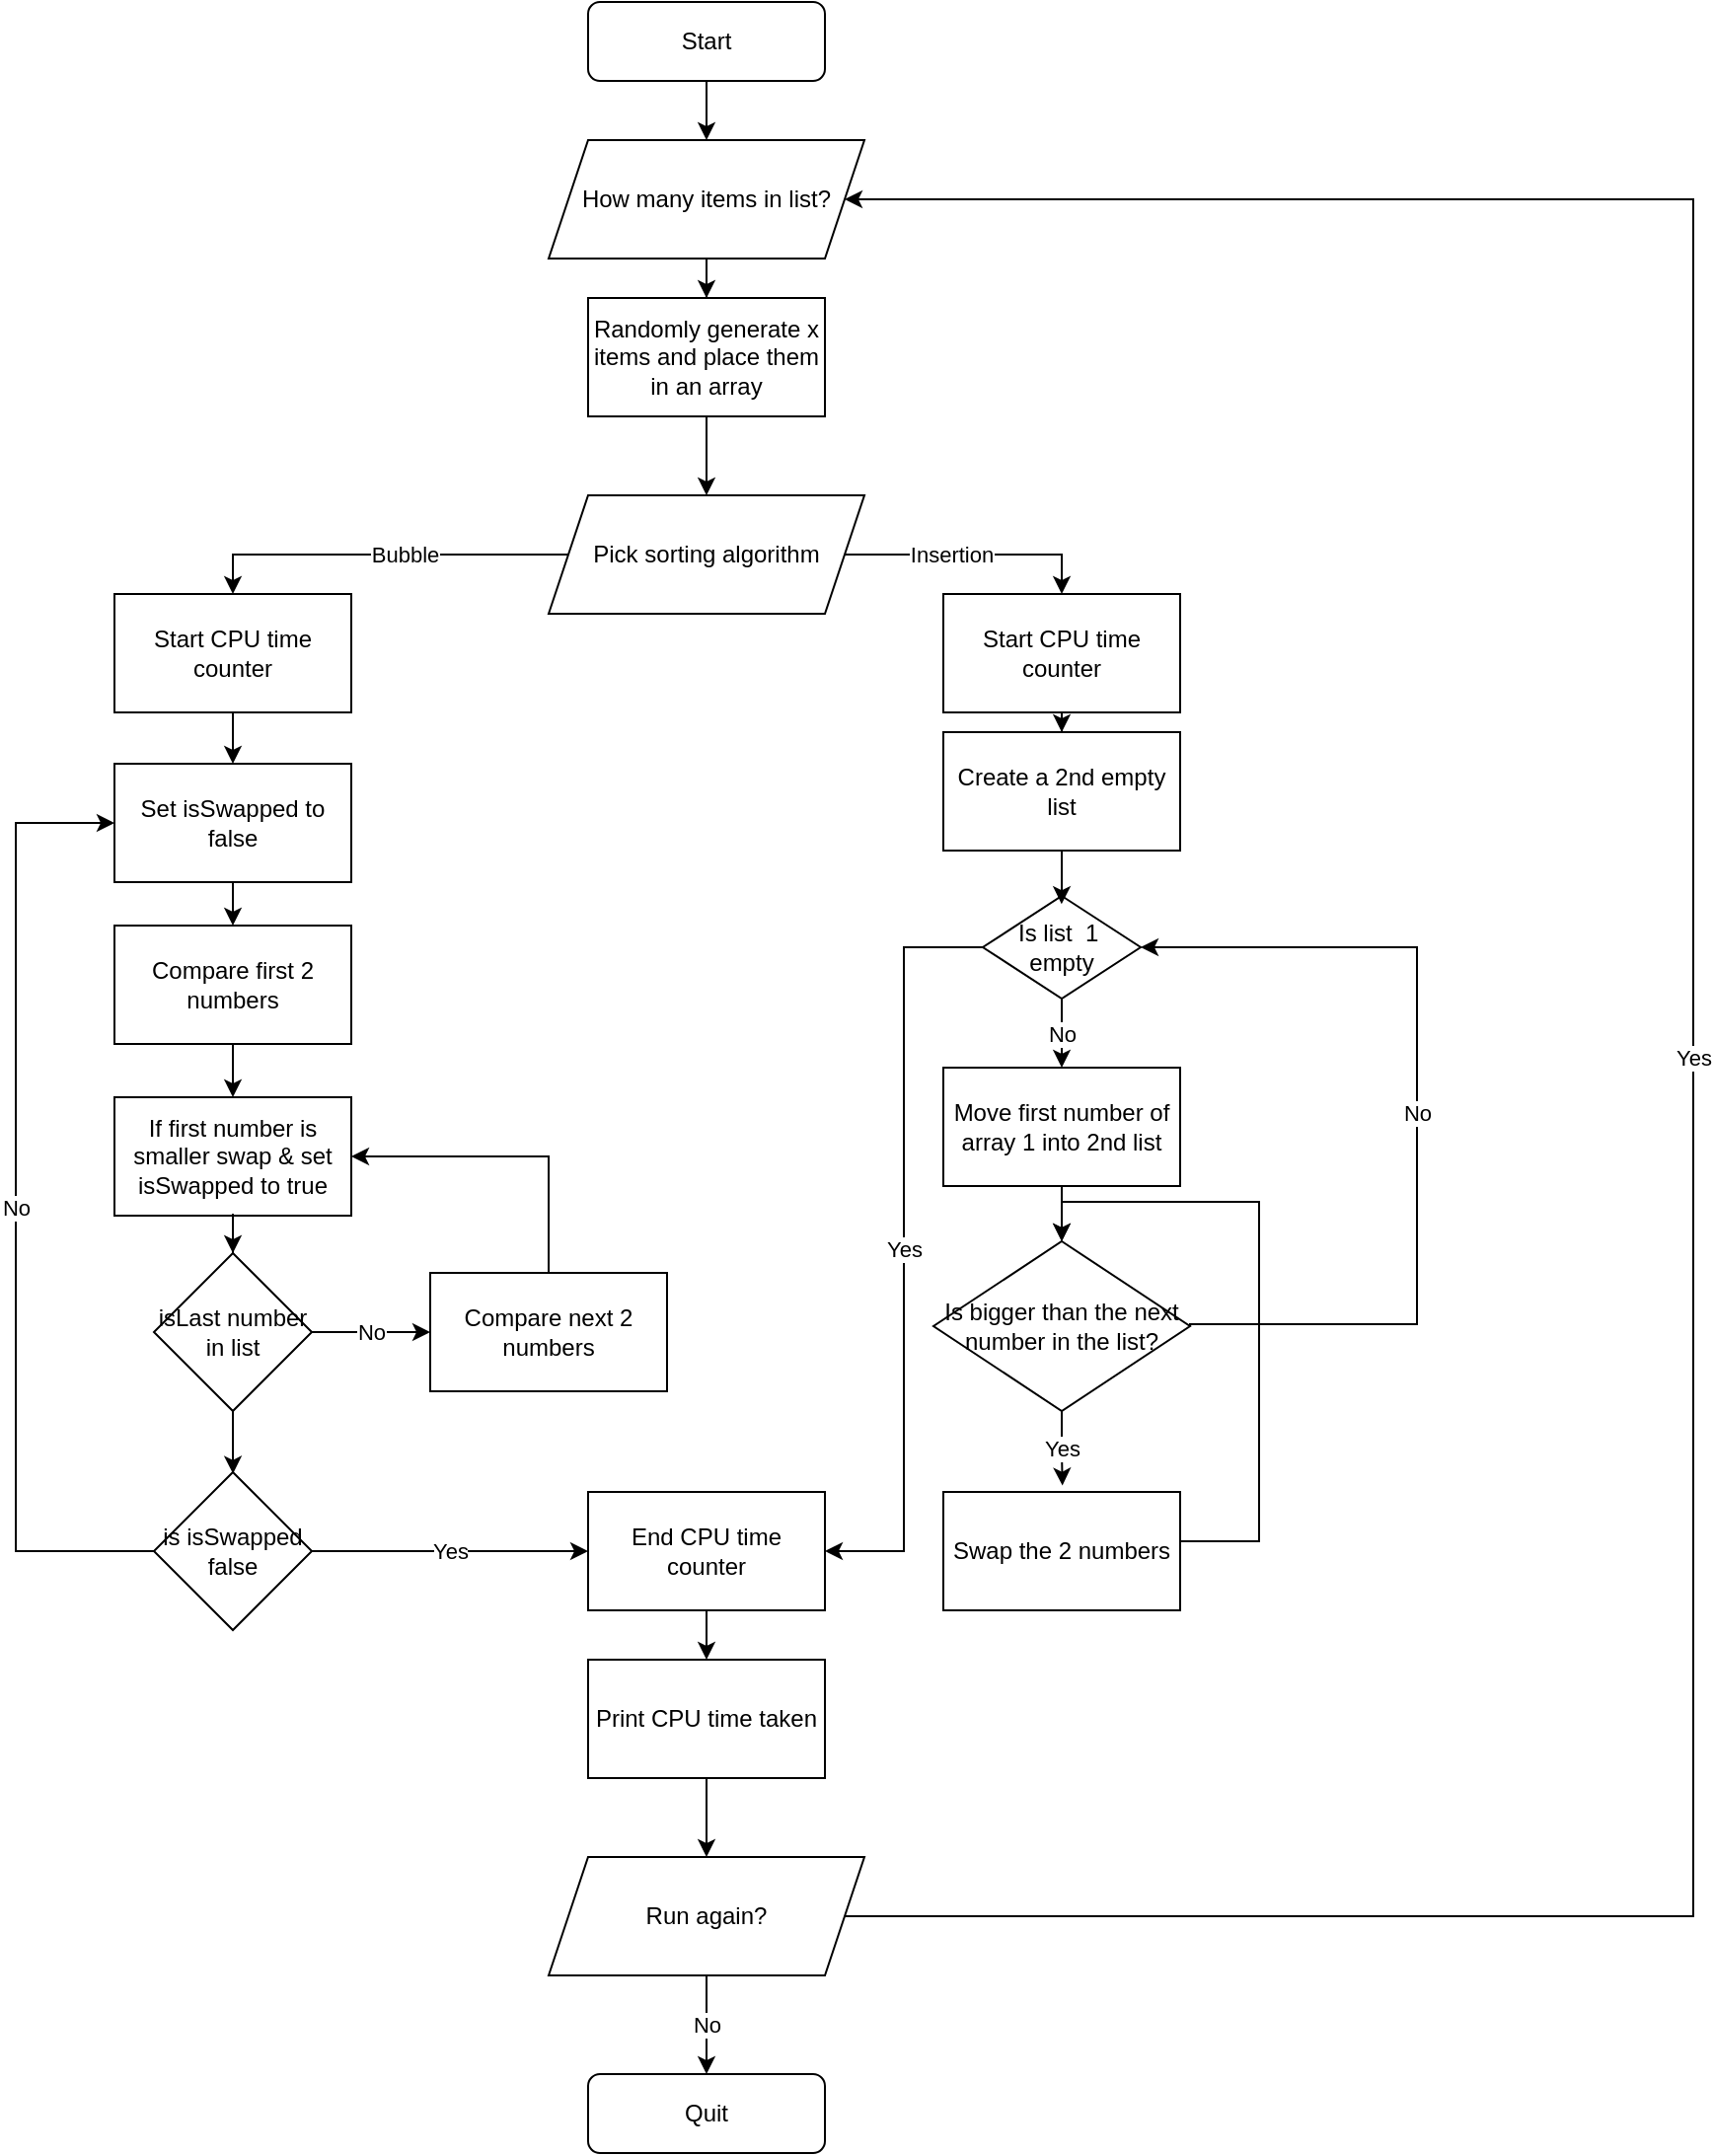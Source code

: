 <mxfile version="22.1.0" type="device">
  <diagram id="C5RBs43oDa-KdzZeNtuy" name="Page-1">
    <mxGraphModel dx="2272" dy="772" grid="1" gridSize="10" guides="1" tooltips="1" connect="1" arrows="1" fold="1" page="1" pageScale="1" pageWidth="827" pageHeight="1169" math="0" shadow="0">
      <root>
        <mxCell id="WIyWlLk6GJQsqaUBKTNV-0" />
        <mxCell id="WIyWlLk6GJQsqaUBKTNV-1" parent="WIyWlLk6GJQsqaUBKTNV-0" />
        <mxCell id="cEoIS4d8Jn4WhLdN-5tV-4" style="edgeStyle=orthogonalEdgeStyle;rounded=0;orthogonalLoop=1;jettySize=auto;html=1;entryX=0.5;entryY=0;entryDx=0;entryDy=0;" parent="WIyWlLk6GJQsqaUBKTNV-1" source="WIyWlLk6GJQsqaUBKTNV-3" target="cEoIS4d8Jn4WhLdN-5tV-0" edge="1">
          <mxGeometry relative="1" as="geometry" />
        </mxCell>
        <mxCell id="WIyWlLk6GJQsqaUBKTNV-3" value="Start" style="rounded=1;whiteSpace=wrap;html=1;fontSize=12;glass=0;strokeWidth=1;shadow=0;" parent="WIyWlLk6GJQsqaUBKTNV-1" vertex="1">
          <mxGeometry x="-630" y="20" width="120" height="40" as="geometry" />
        </mxCell>
        <mxCell id="cEoIS4d8Jn4WhLdN-5tV-3" style="edgeStyle=orthogonalEdgeStyle;rounded=0;orthogonalLoop=1;jettySize=auto;html=1;" parent="WIyWlLk6GJQsqaUBKTNV-1" source="cEoIS4d8Jn4WhLdN-5tV-0" target="cEoIS4d8Jn4WhLdN-5tV-1" edge="1">
          <mxGeometry relative="1" as="geometry" />
        </mxCell>
        <mxCell id="cEoIS4d8Jn4WhLdN-5tV-0" value="How many items in list?" style="shape=parallelogram;perimeter=parallelogramPerimeter;whiteSpace=wrap;html=1;fixedSize=1;" parent="WIyWlLk6GJQsqaUBKTNV-1" vertex="1">
          <mxGeometry x="-650" y="90" width="160" height="60" as="geometry" />
        </mxCell>
        <mxCell id="cEoIS4d8Jn4WhLdN-5tV-6" style="edgeStyle=orthogonalEdgeStyle;rounded=0;orthogonalLoop=1;jettySize=auto;html=1;" parent="WIyWlLk6GJQsqaUBKTNV-1" source="cEoIS4d8Jn4WhLdN-5tV-1" target="cEoIS4d8Jn4WhLdN-5tV-5" edge="1">
          <mxGeometry relative="1" as="geometry" />
        </mxCell>
        <mxCell id="cEoIS4d8Jn4WhLdN-5tV-1" value="Randomly generate x items and place them in an array" style="rounded=0;whiteSpace=wrap;html=1;" parent="WIyWlLk6GJQsqaUBKTNV-1" vertex="1">
          <mxGeometry x="-630" y="170" width="120" height="60" as="geometry" />
        </mxCell>
        <mxCell id="cEoIS4d8Jn4WhLdN-5tV-10" value="&lt;div&gt;Insertion&lt;br&gt;&lt;/div&gt;" style="edgeStyle=orthogonalEdgeStyle;rounded=0;orthogonalLoop=1;jettySize=auto;html=1;entryX=0.5;entryY=0;entryDx=0;entryDy=0;" parent="WIyWlLk6GJQsqaUBKTNV-1" source="cEoIS4d8Jn4WhLdN-5tV-5" target="cEoIS4d8Jn4WhLdN-5tV-9" edge="1">
          <mxGeometry x="-0.176" relative="1" as="geometry">
            <mxPoint as="offset" />
          </mxGeometry>
        </mxCell>
        <mxCell id="cEoIS4d8Jn4WhLdN-5tV-11" value="&lt;div&gt;Bubble&lt;/div&gt;" style="edgeStyle=orthogonalEdgeStyle;rounded=0;orthogonalLoop=1;jettySize=auto;html=1;entryX=0.5;entryY=0;entryDx=0;entryDy=0;" parent="WIyWlLk6GJQsqaUBKTNV-1" source="cEoIS4d8Jn4WhLdN-5tV-5" target="cEoIS4d8Jn4WhLdN-5tV-7" edge="1">
          <mxGeometry x="-0.125" relative="1" as="geometry">
            <mxPoint as="offset" />
          </mxGeometry>
        </mxCell>
        <mxCell id="cEoIS4d8Jn4WhLdN-5tV-5" value="Pick sorting algorithm" style="shape=parallelogram;perimeter=parallelogramPerimeter;whiteSpace=wrap;html=1;fixedSize=1;" parent="WIyWlLk6GJQsqaUBKTNV-1" vertex="1">
          <mxGeometry x="-650" y="270" width="160" height="60" as="geometry" />
        </mxCell>
        <mxCell id="cEoIS4d8Jn4WhLdN-5tV-39" style="edgeStyle=orthogonalEdgeStyle;rounded=0;orthogonalLoop=1;jettySize=auto;html=1;" parent="WIyWlLk6GJQsqaUBKTNV-1" source="4BnCEi7belw13SmN_g7K-0" target="cEoIS4d8Jn4WhLdN-5tV-38" edge="1">
          <mxGeometry relative="1" as="geometry" />
        </mxCell>
        <mxCell id="cEoIS4d8Jn4WhLdN-5tV-7" value="Start CPU time counter" style="rounded=0;whiteSpace=wrap;html=1;" parent="WIyWlLk6GJQsqaUBKTNV-1" vertex="1">
          <mxGeometry x="-870" y="320" width="120" height="60" as="geometry" />
        </mxCell>
        <mxCell id="cEoIS4d8Jn4WhLdN-5tV-14" style="edgeStyle=orthogonalEdgeStyle;rounded=0;orthogonalLoop=1;jettySize=auto;html=1;entryX=0.5;entryY=0;entryDx=0;entryDy=0;" parent="WIyWlLk6GJQsqaUBKTNV-1" source="cEoIS4d8Jn4WhLdN-5tV-9" target="cEoIS4d8Jn4WhLdN-5tV-13" edge="1">
          <mxGeometry relative="1" as="geometry" />
        </mxCell>
        <mxCell id="cEoIS4d8Jn4WhLdN-5tV-9" value="Start CPU time counter" style="rounded=0;whiteSpace=wrap;html=1;" parent="WIyWlLk6GJQsqaUBKTNV-1" vertex="1">
          <mxGeometry x="-450" y="320" width="120" height="60" as="geometry" />
        </mxCell>
        <mxCell id="cEoIS4d8Jn4WhLdN-5tV-13" value="&lt;div&gt;Create a 2nd empty list&lt;/div&gt;" style="rounded=0;whiteSpace=wrap;html=1;" parent="WIyWlLk6GJQsqaUBKTNV-1" vertex="1">
          <mxGeometry x="-450" y="390" width="120" height="60" as="geometry" />
        </mxCell>
        <mxCell id="cEoIS4d8Jn4WhLdN-5tV-18" style="edgeStyle=orthogonalEdgeStyle;rounded=0;orthogonalLoop=1;jettySize=auto;html=1;entryX=0.5;entryY=0;entryDx=0;entryDy=0;" parent="WIyWlLk6GJQsqaUBKTNV-1" source="cEoIS4d8Jn4WhLdN-5tV-15" target="4BnCEi7belw13SmN_g7K-5" edge="1">
          <mxGeometry relative="1" as="geometry">
            <mxPoint x="-390" y="660" as="targetPoint" />
          </mxGeometry>
        </mxCell>
        <mxCell id="cEoIS4d8Jn4WhLdN-5tV-15" value="Move first number of array 1 into 2nd list" style="rounded=0;whiteSpace=wrap;html=1;" parent="WIyWlLk6GJQsqaUBKTNV-1" vertex="1">
          <mxGeometry x="-450" y="560" width="120" height="60" as="geometry" />
        </mxCell>
        <mxCell id="cEoIS4d8Jn4WhLdN-5tV-28" value="No" style="edgeStyle=orthogonalEdgeStyle;rounded=0;orthogonalLoop=1;jettySize=auto;html=1;entryX=1;entryY=0.5;entryDx=0;entryDy=0;exitX=1;exitY=0.5;exitDx=0;exitDy=0;" parent="WIyWlLk6GJQsqaUBKTNV-1" source="4BnCEi7belw13SmN_g7K-5" target="cEoIS4d8Jn4WhLdN-5tV-20" edge="1">
          <mxGeometry relative="1" as="geometry">
            <Array as="points">
              <mxPoint x="-325" y="690" />
              <mxPoint x="-210" y="690" />
              <mxPoint x="-210" y="499" />
            </Array>
            <mxPoint x="-330" y="690" as="sourcePoint" />
          </mxGeometry>
        </mxCell>
        <mxCell id="cEoIS4d8Jn4WhLdN-5tV-24" value="&lt;div&gt;No&lt;/div&gt;" style="edgeStyle=orthogonalEdgeStyle;rounded=0;orthogonalLoop=1;jettySize=auto;html=1;entryX=0.5;entryY=0;entryDx=0;entryDy=0;" parent="WIyWlLk6GJQsqaUBKTNV-1" source="cEoIS4d8Jn4WhLdN-5tV-20" target="cEoIS4d8Jn4WhLdN-5tV-15" edge="1">
          <mxGeometry relative="1" as="geometry" />
        </mxCell>
        <mxCell id="cEoIS4d8Jn4WhLdN-5tV-29" value="Yes" style="edgeStyle=orthogonalEdgeStyle;rounded=0;orthogonalLoop=1;jettySize=auto;html=1;entryX=1;entryY=0.5;entryDx=0;entryDy=0;" parent="WIyWlLk6GJQsqaUBKTNV-1" source="cEoIS4d8Jn4WhLdN-5tV-20" target="cEoIS4d8Jn4WhLdN-5tV-25" edge="1">
          <mxGeometry relative="1" as="geometry" />
        </mxCell>
        <mxCell id="cEoIS4d8Jn4WhLdN-5tV-20" value="&lt;div&gt;Is list&amp;nbsp; 1&amp;nbsp;&lt;/div&gt;&lt;div&gt;empty&lt;/div&gt;" style="rhombus;whiteSpace=wrap;html=1;" parent="WIyWlLk6GJQsqaUBKTNV-1" vertex="1">
          <mxGeometry x="-430" y="473" width="80" height="52" as="geometry" />
        </mxCell>
        <mxCell id="cEoIS4d8Jn4WhLdN-5tV-21" style="edgeStyle=orthogonalEdgeStyle;rounded=0;orthogonalLoop=1;jettySize=auto;html=1;entryX=0.499;entryY=0.079;entryDx=0;entryDy=0;entryPerimeter=0;" parent="WIyWlLk6GJQsqaUBKTNV-1" source="cEoIS4d8Jn4WhLdN-5tV-13" target="cEoIS4d8Jn4WhLdN-5tV-20" edge="1">
          <mxGeometry relative="1" as="geometry" />
        </mxCell>
        <mxCell id="cEoIS4d8Jn4WhLdN-5tV-34" style="edgeStyle=orthogonalEdgeStyle;rounded=0;orthogonalLoop=1;jettySize=auto;html=1;entryX=0.5;entryY=0;entryDx=0;entryDy=0;" parent="WIyWlLk6GJQsqaUBKTNV-1" source="cEoIS4d8Jn4WhLdN-5tV-25" target="cEoIS4d8Jn4WhLdN-5tV-30" edge="1">
          <mxGeometry relative="1" as="geometry" />
        </mxCell>
        <mxCell id="cEoIS4d8Jn4WhLdN-5tV-25" value="End CPU time counter" style="rounded=0;whiteSpace=wrap;html=1;" parent="WIyWlLk6GJQsqaUBKTNV-1" vertex="1">
          <mxGeometry x="-630" y="775" width="120" height="60" as="geometry" />
        </mxCell>
        <mxCell id="cEoIS4d8Jn4WhLdN-5tV-35" style="edgeStyle=orthogonalEdgeStyle;rounded=0;orthogonalLoop=1;jettySize=auto;html=1;" parent="WIyWlLk6GJQsqaUBKTNV-1" source="cEoIS4d8Jn4WhLdN-5tV-30" target="cEoIS4d8Jn4WhLdN-5tV-33" edge="1">
          <mxGeometry relative="1" as="geometry" />
        </mxCell>
        <mxCell id="cEoIS4d8Jn4WhLdN-5tV-30" value="Print CPU time taken" style="rounded=0;whiteSpace=wrap;html=1;" parent="WIyWlLk6GJQsqaUBKTNV-1" vertex="1">
          <mxGeometry x="-630" y="860" width="120" height="60" as="geometry" />
        </mxCell>
        <mxCell id="cEoIS4d8Jn4WhLdN-5tV-32" value="Quit" style="rounded=1;whiteSpace=wrap;html=1;fontSize=12;glass=0;strokeWidth=1;shadow=0;" parent="WIyWlLk6GJQsqaUBKTNV-1" vertex="1">
          <mxGeometry x="-630" y="1070" width="120" height="40" as="geometry" />
        </mxCell>
        <mxCell id="cEoIS4d8Jn4WhLdN-5tV-36" value="&lt;div&gt;No&lt;/div&gt;" style="edgeStyle=orthogonalEdgeStyle;rounded=0;orthogonalLoop=1;jettySize=auto;html=1;" parent="WIyWlLk6GJQsqaUBKTNV-1" source="cEoIS4d8Jn4WhLdN-5tV-33" target="cEoIS4d8Jn4WhLdN-5tV-32" edge="1">
          <mxGeometry relative="1" as="geometry" />
        </mxCell>
        <mxCell id="cEoIS4d8Jn4WhLdN-5tV-37" value="Yes" style="edgeStyle=orthogonalEdgeStyle;rounded=0;orthogonalLoop=1;jettySize=auto;html=1;exitX=1;exitY=0.5;exitDx=0;exitDy=0;entryX=1;entryY=0.5;entryDx=0;entryDy=0;" parent="WIyWlLk6GJQsqaUBKTNV-1" source="cEoIS4d8Jn4WhLdN-5tV-33" target="cEoIS4d8Jn4WhLdN-5tV-0" edge="1">
          <mxGeometry relative="1" as="geometry">
            <Array as="points">
              <mxPoint x="-70" y="990" />
              <mxPoint x="-70" y="120" />
            </Array>
          </mxGeometry>
        </mxCell>
        <mxCell id="cEoIS4d8Jn4WhLdN-5tV-33" value="Run again?" style="shape=parallelogram;perimeter=parallelogramPerimeter;whiteSpace=wrap;html=1;fixedSize=1;" parent="WIyWlLk6GJQsqaUBKTNV-1" vertex="1">
          <mxGeometry x="-650" y="960" width="160" height="60" as="geometry" />
        </mxCell>
        <mxCell id="cEoIS4d8Jn4WhLdN-5tV-41" style="edgeStyle=orthogonalEdgeStyle;rounded=0;orthogonalLoop=1;jettySize=auto;html=1;entryX=0.5;entryY=0;entryDx=0;entryDy=0;" parent="WIyWlLk6GJQsqaUBKTNV-1" source="cEoIS4d8Jn4WhLdN-5tV-38" target="cEoIS4d8Jn4WhLdN-5tV-40" edge="1">
          <mxGeometry relative="1" as="geometry" />
        </mxCell>
        <mxCell id="cEoIS4d8Jn4WhLdN-5tV-38" value="Compare first 2 numbers" style="rounded=0;whiteSpace=wrap;html=1;" parent="WIyWlLk6GJQsqaUBKTNV-1" vertex="1">
          <mxGeometry x="-870" y="488" width="120" height="60" as="geometry" />
        </mxCell>
        <mxCell id="cEoIS4d8Jn4WhLdN-5tV-40" value="If first number is smaller swap &amp;amp; set isSwapped to true" style="rounded=0;whiteSpace=wrap;html=1;" parent="WIyWlLk6GJQsqaUBKTNV-1" vertex="1">
          <mxGeometry x="-870" y="575" width="120" height="60" as="geometry" />
        </mxCell>
        <mxCell id="4BnCEi7belw13SmN_g7K-13" style="edgeStyle=orthogonalEdgeStyle;rounded=0;orthogonalLoop=1;jettySize=auto;html=1;entryX=1;entryY=0.5;entryDx=0;entryDy=0;" edge="1" parent="WIyWlLk6GJQsqaUBKTNV-1" source="cEoIS4d8Jn4WhLdN-5tV-42" target="cEoIS4d8Jn4WhLdN-5tV-40">
          <mxGeometry relative="1" as="geometry">
            <Array as="points">
              <mxPoint x="-650" y="605" />
            </Array>
          </mxGeometry>
        </mxCell>
        <mxCell id="cEoIS4d8Jn4WhLdN-5tV-42" value="Compare next 2 numbers" style="rounded=0;whiteSpace=wrap;html=1;" parent="WIyWlLk6GJQsqaUBKTNV-1" vertex="1">
          <mxGeometry x="-710" y="664" width="120" height="60" as="geometry" />
        </mxCell>
        <mxCell id="4BnCEi7belw13SmN_g7K-1" value="" style="edgeStyle=orthogonalEdgeStyle;rounded=0;orthogonalLoop=1;jettySize=auto;html=1;" edge="1" parent="WIyWlLk6GJQsqaUBKTNV-1" source="cEoIS4d8Jn4WhLdN-5tV-7" target="4BnCEi7belw13SmN_g7K-0">
          <mxGeometry relative="1" as="geometry">
            <mxPoint x="-810" y="380" as="sourcePoint" />
            <mxPoint x="-810" y="488" as="targetPoint" />
          </mxGeometry>
        </mxCell>
        <mxCell id="4BnCEi7belw13SmN_g7K-0" value="Set isSwapped to false" style="rounded=0;whiteSpace=wrap;html=1;" vertex="1" parent="WIyWlLk6GJQsqaUBKTNV-1">
          <mxGeometry x="-870" y="406" width="120" height="60" as="geometry" />
        </mxCell>
        <mxCell id="4BnCEi7belw13SmN_g7K-8" style="edgeStyle=orthogonalEdgeStyle;rounded=0;orthogonalLoop=1;jettySize=auto;html=1;entryX=0.5;entryY=0;entryDx=0;entryDy=0;" edge="1" parent="WIyWlLk6GJQsqaUBKTNV-1" source="4BnCEi7belw13SmN_g7K-2" target="4BnCEi7belw13SmN_g7K-5">
          <mxGeometry relative="1" as="geometry">
            <Array as="points">
              <mxPoint x="-290" y="800" />
              <mxPoint x="-290" y="628" />
              <mxPoint x="-390" y="628" />
            </Array>
          </mxGeometry>
        </mxCell>
        <mxCell id="4BnCEi7belw13SmN_g7K-2" value="Swap the 2 numbers" style="rounded=0;whiteSpace=wrap;html=1;" vertex="1" parent="WIyWlLk6GJQsqaUBKTNV-1">
          <mxGeometry x="-450" y="775" width="120" height="60" as="geometry" />
        </mxCell>
        <mxCell id="4BnCEi7belw13SmN_g7K-5" value="Is bigger than the next number in the list?" style="rhombus;whiteSpace=wrap;html=1;" vertex="1" parent="WIyWlLk6GJQsqaUBKTNV-1">
          <mxGeometry x="-455" y="648" width="130" height="86" as="geometry" />
        </mxCell>
        <mxCell id="4BnCEi7belw13SmN_g7K-7" value="Yes" style="edgeStyle=orthogonalEdgeStyle;rounded=0;orthogonalLoop=1;jettySize=auto;html=1;entryX=0.503;entryY=-0.054;entryDx=0;entryDy=0;entryPerimeter=0;" edge="1" parent="WIyWlLk6GJQsqaUBKTNV-1" source="4BnCEi7belw13SmN_g7K-5" target="4BnCEi7belw13SmN_g7K-2">
          <mxGeometry relative="1" as="geometry" />
        </mxCell>
        <mxCell id="4BnCEi7belw13SmN_g7K-10" value="" style="edgeStyle=orthogonalEdgeStyle;rounded=0;orthogonalLoop=1;jettySize=auto;html=1;entryX=0.5;entryY=0;entryDx=0;entryDy=0;" edge="1" parent="WIyWlLk6GJQsqaUBKTNV-1" source="cEoIS4d8Jn4WhLdN-5tV-40" target="4BnCEi7belw13SmN_g7K-9">
          <mxGeometry relative="1" as="geometry">
            <mxPoint x="-810" y="635" as="sourcePoint" />
            <mxPoint x="-810" y="715" as="targetPoint" />
          </mxGeometry>
        </mxCell>
        <mxCell id="4BnCEi7belw13SmN_g7K-12" value="No" style="edgeStyle=orthogonalEdgeStyle;rounded=0;orthogonalLoop=1;jettySize=auto;html=1;" edge="1" parent="WIyWlLk6GJQsqaUBKTNV-1" source="4BnCEi7belw13SmN_g7K-9" target="cEoIS4d8Jn4WhLdN-5tV-42">
          <mxGeometry relative="1" as="geometry" />
        </mxCell>
        <mxCell id="4BnCEi7belw13SmN_g7K-9" value="isLast number in list" style="rhombus;whiteSpace=wrap;html=1;" vertex="1" parent="WIyWlLk6GJQsqaUBKTNV-1">
          <mxGeometry x="-850" y="654" width="80" height="80" as="geometry" />
        </mxCell>
        <mxCell id="4BnCEi7belw13SmN_g7K-15" value="Yes" style="edgeStyle=orthogonalEdgeStyle;rounded=0;orthogonalLoop=1;jettySize=auto;html=1;" edge="1" parent="WIyWlLk6GJQsqaUBKTNV-1" source="4BnCEi7belw13SmN_g7K-14" target="cEoIS4d8Jn4WhLdN-5tV-25">
          <mxGeometry relative="1" as="geometry" />
        </mxCell>
        <mxCell id="4BnCEi7belw13SmN_g7K-21" value="No" style="edgeStyle=orthogonalEdgeStyle;rounded=0;orthogonalLoop=1;jettySize=auto;html=1;entryX=0;entryY=0.5;entryDx=0;entryDy=0;" edge="1" parent="WIyWlLk6GJQsqaUBKTNV-1" source="4BnCEi7belw13SmN_g7K-14" target="4BnCEi7belw13SmN_g7K-0">
          <mxGeometry relative="1" as="geometry">
            <Array as="points">
              <mxPoint x="-920" y="805" />
              <mxPoint x="-920" y="436" />
            </Array>
          </mxGeometry>
        </mxCell>
        <mxCell id="4BnCEi7belw13SmN_g7K-14" value="is isSwapped false" style="rhombus;whiteSpace=wrap;html=1;" vertex="1" parent="WIyWlLk6GJQsqaUBKTNV-1">
          <mxGeometry x="-850" y="765" width="80" height="80" as="geometry" />
        </mxCell>
        <mxCell id="4BnCEi7belw13SmN_g7K-17" style="edgeStyle=orthogonalEdgeStyle;rounded=0;orthogonalLoop=1;jettySize=auto;html=1;entryX=0.501;entryY=0.01;entryDx=0;entryDy=0;entryPerimeter=0;" edge="1" parent="WIyWlLk6GJQsqaUBKTNV-1" source="4BnCEi7belw13SmN_g7K-9" target="4BnCEi7belw13SmN_g7K-14">
          <mxGeometry relative="1" as="geometry" />
        </mxCell>
      </root>
    </mxGraphModel>
  </diagram>
</mxfile>
